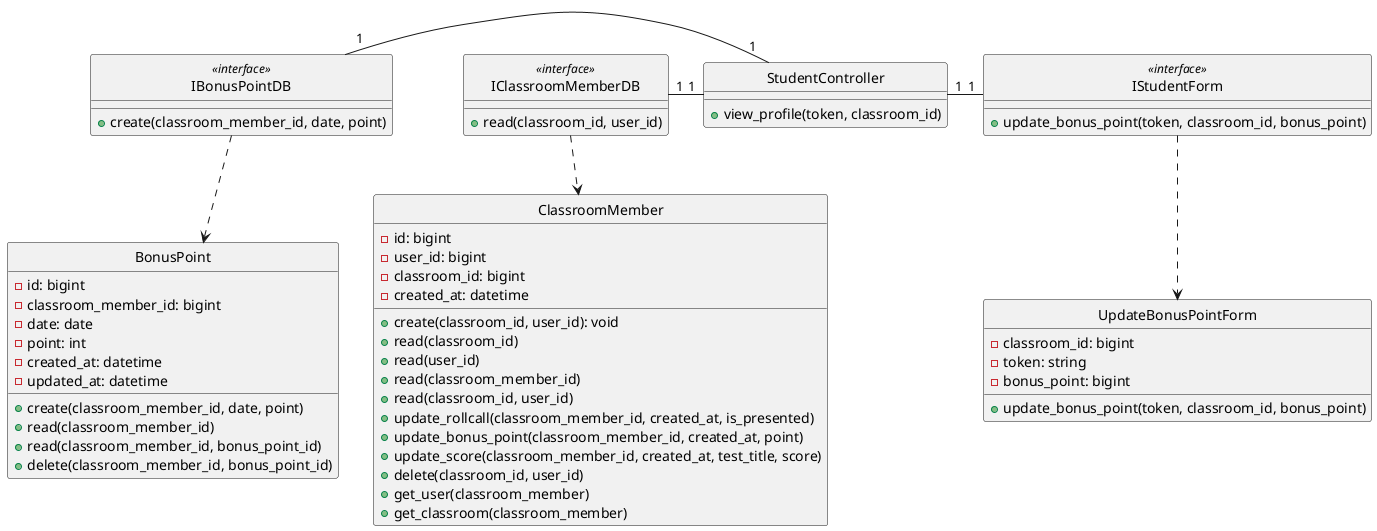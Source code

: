 @startuml addStudent

class UpdateBonusPointForm {
    - classroom_id: bigint
    - token: string
    - bonus_point: bigint

    + update_bonus_point(token, classroom_id, bonus_point)
}

class IStudentForm <<interface>> {
    + update_bonus_point(token, classroom_id, bonus_point)
}

class StudentController {
    + view_profile(token, classroom_id)
}

class ClassroomMember {
    - id: bigint
    - user_id: bigint
    - classroom_id: bigint
    - created_at: datetime

    + create(classroom_id, user_id): void
    + read(classroom_id)
    + read(user_id)
    + read(classroom_member_id)
    + read(classroom_id, user_id)
    + update_rollcall(classroom_member_id, created_at, is_presented)
    + update_bonus_point(classroom_member_id, created_at, point)
    + update_score(classroom_member_id, created_at, test_title, score)
    + delete(classroom_id, user_id)
    + get_user(classroom_member)
    + get_classroom(classroom_member)
}

class IClassroomMemberDB <<interface>> {
    + read(classroom_id, user_id)
}


class BonusPoint {
    - id: bigint
    - classroom_member_id: bigint
    - date: date
    - point: int
    - created_at: datetime
    - updated_at: datetime

    + create(classroom_member_id, date, point)
    + read(classroom_member_id)
    + read(classroom_member_id, bonus_point_id)
    + delete(classroom_member_id, bonus_point_id)
}

class IBonusPointDB <<interface>> {
    + create(classroom_member_id, date, point)
}

hide UpdateBonusPointForm circle
hide IStudentForm <<interface>> circle
hide StudentController circle
hide IClassroomMemberDB <<interface>> circle
hide ClassroomMember circle
hide IBonusPointDB <<interface>> circle
hide BonusPoint circle 


IStudentForm .down.> UpdateBonusPointForm
IClassroomMemberDB .down.> ClassroomMember
IBonusPointDB .down.> BonusPoint
IStudentForm "1"-left-"1" StudentController
StudentController "1"-left-"1" IClassroomMemberDB
StudentController "1"-left-"1" IBonusPointDB


@enduml
